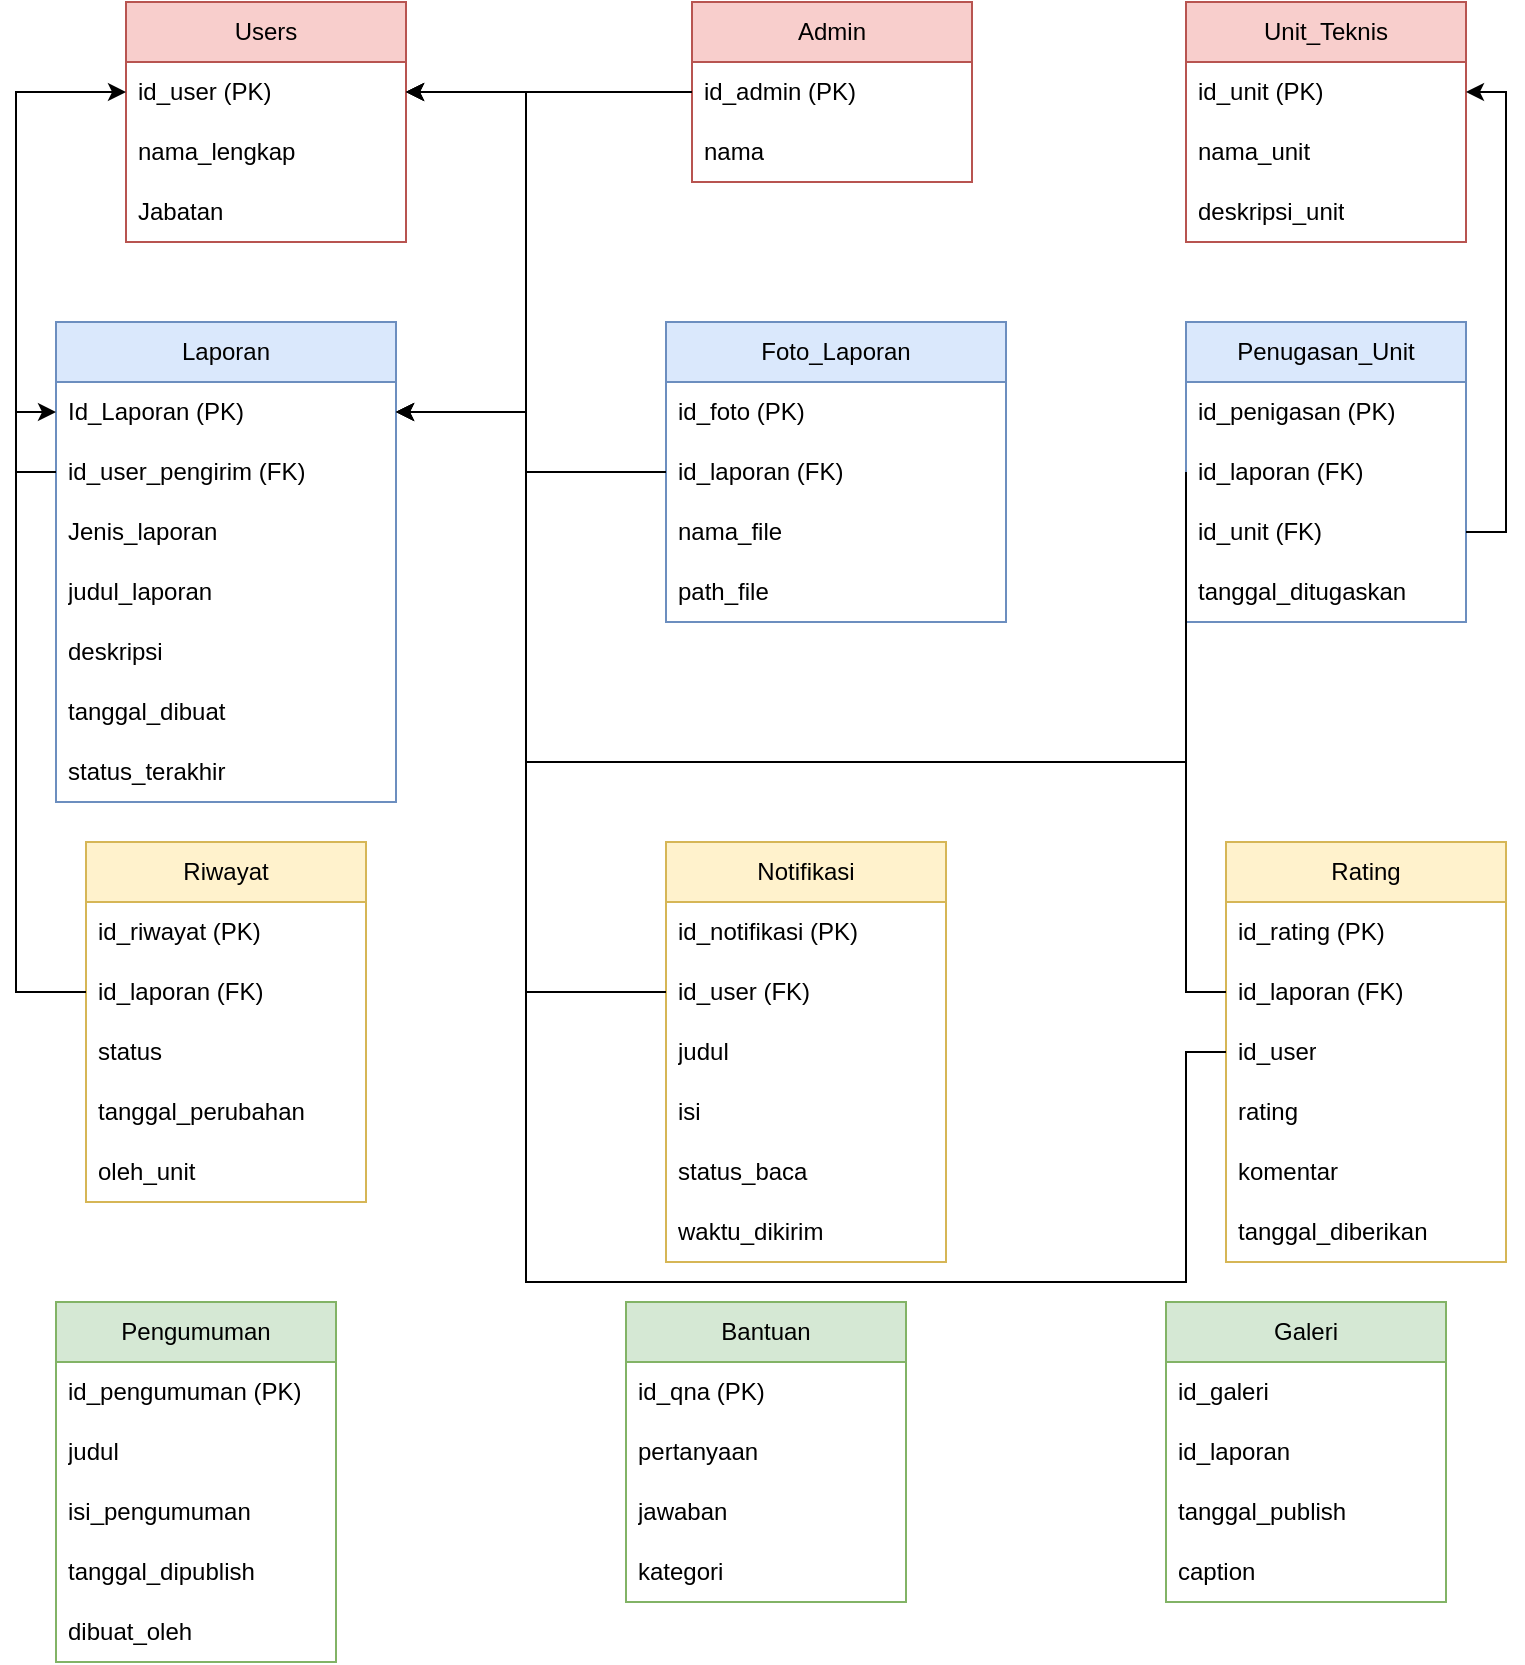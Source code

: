 <mxfile version="26.2.14" pages="3">
  <diagram name="ERD" id="QBaYVP-iy5Ii1UBzxQxA">
    <mxGraphModel grid="1" page="1" gridSize="10" guides="1" tooltips="1" connect="1" arrows="1" fold="1" pageScale="1" pageWidth="827" pageHeight="1169" math="0" shadow="0">
      <root>
        <mxCell id="0" />
        <mxCell id="1" parent="0" />
        <mxCell id="D3CHZra2Unlr2vBRk0HW-1" value="Users" style="swimlane;fontStyle=0;childLayout=stackLayout;horizontal=1;startSize=30;horizontalStack=0;resizeParent=1;resizeParentMax=0;resizeLast=0;collapsible=1;marginBottom=0;whiteSpace=wrap;html=1;fillColor=#f8cecc;strokeColor=#b85450;" vertex="1" parent="1">
          <mxGeometry x="130" y="40" width="140" height="120" as="geometry" />
        </mxCell>
        <mxCell id="D3CHZra2Unlr2vBRk0HW-2" value="id_user (PK)" style="text;strokeColor=none;fillColor=none;align=left;verticalAlign=middle;spacingLeft=4;spacingRight=4;overflow=hidden;points=[[0,0.5],[1,0.5]];portConstraint=eastwest;rotatable=0;whiteSpace=wrap;html=1;" vertex="1" parent="D3CHZra2Unlr2vBRk0HW-1">
          <mxGeometry y="30" width="140" height="30" as="geometry" />
        </mxCell>
        <mxCell id="D3CHZra2Unlr2vBRk0HW-3" value="nama_lengkap" style="text;strokeColor=none;fillColor=none;align=left;verticalAlign=middle;spacingLeft=4;spacingRight=4;overflow=hidden;points=[[0,0.5],[1,0.5]];portConstraint=eastwest;rotatable=0;whiteSpace=wrap;html=1;" vertex="1" parent="D3CHZra2Unlr2vBRk0HW-1">
          <mxGeometry y="60" width="140" height="30" as="geometry" />
        </mxCell>
        <mxCell id="D3CHZra2Unlr2vBRk0HW-17" value="Jabatan" style="text;strokeColor=none;fillColor=none;align=left;verticalAlign=middle;spacingLeft=4;spacingRight=4;overflow=hidden;points=[[0,0.5],[1,0.5]];portConstraint=eastwest;rotatable=0;whiteSpace=wrap;html=1;" vertex="1" parent="D3CHZra2Unlr2vBRk0HW-1">
          <mxGeometry y="90" width="140" height="30" as="geometry" />
        </mxCell>
        <mxCell id="D3CHZra2Unlr2vBRk0HW-9" value="Unit_Teknis" style="swimlane;fontStyle=0;childLayout=stackLayout;horizontal=1;startSize=30;horizontalStack=0;resizeParent=1;resizeParentMax=0;resizeLast=0;collapsible=1;marginBottom=0;whiteSpace=wrap;html=1;fillColor=#f8cecc;strokeColor=#b85450;" vertex="1" parent="1">
          <mxGeometry x="660" y="40" width="140" height="120" as="geometry" />
        </mxCell>
        <mxCell id="D3CHZra2Unlr2vBRk0HW-10" value="id_unit (PK)" style="text;strokeColor=none;fillColor=none;align=left;verticalAlign=middle;spacingLeft=4;spacingRight=4;overflow=hidden;points=[[0,0.5],[1,0.5]];portConstraint=eastwest;rotatable=0;whiteSpace=wrap;html=1;" vertex="1" parent="D3CHZra2Unlr2vBRk0HW-9">
          <mxGeometry y="30" width="140" height="30" as="geometry" />
        </mxCell>
        <mxCell id="D3CHZra2Unlr2vBRk0HW-11" value="nama_unit" style="text;strokeColor=none;fillColor=none;align=left;verticalAlign=middle;spacingLeft=4;spacingRight=4;overflow=hidden;points=[[0,0.5],[1,0.5]];portConstraint=eastwest;rotatable=0;whiteSpace=wrap;html=1;" vertex="1" parent="D3CHZra2Unlr2vBRk0HW-9">
          <mxGeometry y="60" width="140" height="30" as="geometry" />
        </mxCell>
        <mxCell id="D3CHZra2Unlr2vBRk0HW-50" value="deskripsi_unit" style="text;strokeColor=none;fillColor=none;align=left;verticalAlign=middle;spacingLeft=4;spacingRight=4;overflow=hidden;points=[[0,0.5],[1,0.5]];portConstraint=eastwest;rotatable=0;whiteSpace=wrap;html=1;" vertex="1" parent="D3CHZra2Unlr2vBRk0HW-9">
          <mxGeometry y="90" width="140" height="30" as="geometry" />
        </mxCell>
        <mxCell id="D3CHZra2Unlr2vBRk0HW-13" value="Laporan" style="swimlane;fontStyle=0;childLayout=stackLayout;horizontal=1;startSize=30;horizontalStack=0;resizeParent=1;resizeParentMax=0;resizeLast=0;collapsible=1;marginBottom=0;whiteSpace=wrap;html=1;fillColor=#dae8fc;strokeColor=#6c8ebf;" vertex="1" parent="1">
          <mxGeometry x="95" y="200" width="170" height="240" as="geometry" />
        </mxCell>
        <mxCell id="D3CHZra2Unlr2vBRk0HW-14" value="Id_Laporan (PK)" style="text;strokeColor=none;fillColor=none;align=left;verticalAlign=middle;spacingLeft=4;spacingRight=4;overflow=hidden;points=[[0,0.5],[1,0.5]];portConstraint=eastwest;rotatable=0;whiteSpace=wrap;html=1;" vertex="1" parent="D3CHZra2Unlr2vBRk0HW-13">
          <mxGeometry y="30" width="170" height="30" as="geometry" />
        </mxCell>
        <mxCell id="D3CHZra2Unlr2vBRk0HW-15" value="id_user_pengirim (FK)" style="text;strokeColor=none;fillColor=none;align=left;verticalAlign=middle;spacingLeft=4;spacingRight=4;overflow=hidden;points=[[0,0.5],[1,0.5]];portConstraint=eastwest;rotatable=0;whiteSpace=wrap;html=1;" vertex="1" parent="D3CHZra2Unlr2vBRk0HW-13">
          <mxGeometry y="60" width="170" height="30" as="geometry" />
        </mxCell>
        <mxCell id="D3CHZra2Unlr2vBRk0HW-16" value="Jenis_laporan" style="text;strokeColor=none;fillColor=none;align=left;verticalAlign=middle;spacingLeft=4;spacingRight=4;overflow=hidden;points=[[0,0.5],[1,0.5]];portConstraint=eastwest;rotatable=0;whiteSpace=wrap;html=1;" vertex="1" parent="D3CHZra2Unlr2vBRk0HW-13">
          <mxGeometry y="90" width="170" height="30" as="geometry" />
        </mxCell>
        <mxCell id="D3CHZra2Unlr2vBRk0HW-38" value="judul_laporan" style="text;strokeColor=none;fillColor=none;align=left;verticalAlign=middle;spacingLeft=4;spacingRight=4;overflow=hidden;points=[[0,0.5],[1,0.5]];portConstraint=eastwest;rotatable=0;whiteSpace=wrap;html=1;" vertex="1" parent="D3CHZra2Unlr2vBRk0HW-13">
          <mxGeometry y="120" width="170" height="30" as="geometry" />
        </mxCell>
        <mxCell id="D3CHZra2Unlr2vBRk0HW-21" value="deskripsi" style="text;strokeColor=none;fillColor=none;align=left;verticalAlign=middle;spacingLeft=4;spacingRight=4;overflow=hidden;points=[[0,0.5],[1,0.5]];portConstraint=eastwest;rotatable=0;whiteSpace=wrap;html=1;" vertex="1" parent="D3CHZra2Unlr2vBRk0HW-13">
          <mxGeometry y="150" width="170" height="30" as="geometry" />
        </mxCell>
        <mxCell id="D3CHZra2Unlr2vBRk0HW-20" value="tanggal_dibuat" style="text;strokeColor=none;fillColor=none;align=left;verticalAlign=middle;spacingLeft=4;spacingRight=4;overflow=hidden;points=[[0,0.5],[1,0.5]];portConstraint=eastwest;rotatable=0;whiteSpace=wrap;html=1;" vertex="1" parent="D3CHZra2Unlr2vBRk0HW-13">
          <mxGeometry y="180" width="170" height="30" as="geometry" />
        </mxCell>
        <mxCell id="D3CHZra2Unlr2vBRk0HW-19" value="status_terakhir" style="text;strokeColor=none;fillColor=none;align=left;verticalAlign=middle;spacingLeft=4;spacingRight=4;overflow=hidden;points=[[0,0.5],[1,0.5]];portConstraint=eastwest;rotatable=0;whiteSpace=wrap;html=1;" vertex="1" parent="D3CHZra2Unlr2vBRk0HW-13">
          <mxGeometry y="210" width="170" height="30" as="geometry" />
        </mxCell>
        <mxCell id="D3CHZra2Unlr2vBRk0HW-22" style="edgeStyle=orthogonalEdgeStyle;rounded=0;orthogonalLoop=1;jettySize=auto;html=1;exitX=0;exitY=0.5;exitDx=0;exitDy=0;entryX=0;entryY=0.5;entryDx=0;entryDy=0;" edge="1" parent="1" source="D3CHZra2Unlr2vBRk0HW-15" target="D3CHZra2Unlr2vBRk0HW-2">
          <mxGeometry relative="1" as="geometry" />
        </mxCell>
        <mxCell id="D3CHZra2Unlr2vBRk0HW-23" value="Rating" style="swimlane;fontStyle=0;childLayout=stackLayout;horizontal=1;startSize=30;horizontalStack=0;resizeParent=1;resizeParentMax=0;resizeLast=0;collapsible=1;marginBottom=0;whiteSpace=wrap;html=1;fillColor=#fff2cc;strokeColor=#d6b656;" vertex="1" parent="1">
          <mxGeometry x="680" y="460" width="140" height="210" as="geometry" />
        </mxCell>
        <mxCell id="D3CHZra2Unlr2vBRk0HW-24" value="id_rating (PK)" style="text;strokeColor=none;fillColor=none;align=left;verticalAlign=middle;spacingLeft=4;spacingRight=4;overflow=hidden;points=[[0,0.5],[1,0.5]];portConstraint=eastwest;rotatable=0;whiteSpace=wrap;html=1;" vertex="1" parent="D3CHZra2Unlr2vBRk0HW-23">
          <mxGeometry y="30" width="140" height="30" as="geometry" />
        </mxCell>
        <mxCell id="D3CHZra2Unlr2vBRk0HW-25" value="id_laporan (FK)" style="text;strokeColor=none;fillColor=none;align=left;verticalAlign=middle;spacingLeft=4;spacingRight=4;overflow=hidden;points=[[0,0.5],[1,0.5]];portConstraint=eastwest;rotatable=0;whiteSpace=wrap;html=1;" vertex="1" parent="D3CHZra2Unlr2vBRk0HW-23">
          <mxGeometry y="60" width="140" height="30" as="geometry" />
        </mxCell>
        <mxCell id="D3CHZra2Unlr2vBRk0HW-26" value="id_user" style="text;strokeColor=none;fillColor=none;align=left;verticalAlign=middle;spacingLeft=4;spacingRight=4;overflow=hidden;points=[[0,0.5],[1,0.5]];portConstraint=eastwest;rotatable=0;whiteSpace=wrap;html=1;" vertex="1" parent="D3CHZra2Unlr2vBRk0HW-23">
          <mxGeometry y="90" width="140" height="30" as="geometry" />
        </mxCell>
        <mxCell id="D3CHZra2Unlr2vBRk0HW-30" value="rating" style="text;strokeColor=none;fillColor=none;align=left;verticalAlign=middle;spacingLeft=4;spacingRight=4;overflow=hidden;points=[[0,0.5],[1,0.5]];portConstraint=eastwest;rotatable=0;whiteSpace=wrap;html=1;" vertex="1" parent="D3CHZra2Unlr2vBRk0HW-23">
          <mxGeometry y="120" width="140" height="30" as="geometry" />
        </mxCell>
        <mxCell id="D3CHZra2Unlr2vBRk0HW-45" value="komentar" style="text;strokeColor=none;fillColor=none;align=left;verticalAlign=middle;spacingLeft=4;spacingRight=4;overflow=hidden;points=[[0,0.5],[1,0.5]];portConstraint=eastwest;rotatable=0;whiteSpace=wrap;html=1;" vertex="1" parent="D3CHZra2Unlr2vBRk0HW-23">
          <mxGeometry y="150" width="140" height="30" as="geometry" />
        </mxCell>
        <mxCell id="D3CHZra2Unlr2vBRk0HW-29" value="tanggal_diberikan" style="text;strokeColor=none;fillColor=none;align=left;verticalAlign=middle;spacingLeft=4;spacingRight=4;overflow=hidden;points=[[0,0.5],[1,0.5]];portConstraint=eastwest;rotatable=0;whiteSpace=wrap;html=1;" vertex="1" parent="D3CHZra2Unlr2vBRk0HW-23">
          <mxGeometry y="180" width="140" height="30" as="geometry" />
        </mxCell>
        <mxCell id="D3CHZra2Unlr2vBRk0HW-27" style="edgeStyle=orthogonalEdgeStyle;rounded=0;orthogonalLoop=1;jettySize=auto;html=1;exitX=0;exitY=0.5;exitDx=0;exitDy=0;entryX=1;entryY=0.5;entryDx=0;entryDy=0;" edge="1" parent="1" source="D3CHZra2Unlr2vBRk0HW-25" target="D3CHZra2Unlr2vBRk0HW-14">
          <mxGeometry relative="1" as="geometry">
            <Array as="points">
              <mxPoint x="660" y="420" />
              <mxPoint x="330" y="420" />
              <mxPoint x="330" y="245" />
            </Array>
          </mxGeometry>
        </mxCell>
        <mxCell id="D3CHZra2Unlr2vBRk0HW-28" style="edgeStyle=orthogonalEdgeStyle;rounded=0;orthogonalLoop=1;jettySize=auto;html=1;exitX=0;exitY=0.5;exitDx=0;exitDy=0;entryX=1;entryY=0.5;entryDx=0;entryDy=0;" edge="1" parent="1" source="D3CHZra2Unlr2vBRk0HW-26" target="D3CHZra2Unlr2vBRk0HW-2">
          <mxGeometry relative="1" as="geometry">
            <Array as="points">
              <mxPoint x="660" y="565" />
              <mxPoint x="660" y="680" />
              <mxPoint x="330" y="680" />
              <mxPoint x="330" y="85" />
            </Array>
          </mxGeometry>
        </mxCell>
        <mxCell id="D3CHZra2Unlr2vBRk0HW-31" value="Riwayat" style="swimlane;fontStyle=0;childLayout=stackLayout;horizontal=1;startSize=30;horizontalStack=0;resizeParent=1;resizeParentMax=0;resizeLast=0;collapsible=1;marginBottom=0;whiteSpace=wrap;html=1;fillColor=#fff2cc;strokeColor=#d6b656;" vertex="1" parent="1">
          <mxGeometry x="110" y="460" width="140" height="180" as="geometry" />
        </mxCell>
        <mxCell id="D3CHZra2Unlr2vBRk0HW-32" value="id_riwayat (PK)" style="text;strokeColor=none;fillColor=none;align=left;verticalAlign=middle;spacingLeft=4;spacingRight=4;overflow=hidden;points=[[0,0.5],[1,0.5]];portConstraint=eastwest;rotatable=0;whiteSpace=wrap;html=1;" vertex="1" parent="D3CHZra2Unlr2vBRk0HW-31">
          <mxGeometry y="30" width="140" height="30" as="geometry" />
        </mxCell>
        <mxCell id="D3CHZra2Unlr2vBRk0HW-33" value="id_laporan (FK)" style="text;strokeColor=none;fillColor=none;align=left;verticalAlign=middle;spacingLeft=4;spacingRight=4;overflow=hidden;points=[[0,0.5],[1,0.5]];portConstraint=eastwest;rotatable=0;whiteSpace=wrap;html=1;" vertex="1" parent="D3CHZra2Unlr2vBRk0HW-31">
          <mxGeometry y="60" width="140" height="30" as="geometry" />
        </mxCell>
        <mxCell id="D3CHZra2Unlr2vBRk0HW-34" value="status" style="text;strokeColor=none;fillColor=none;align=left;verticalAlign=middle;spacingLeft=4;spacingRight=4;overflow=hidden;points=[[0,0.5],[1,0.5]];portConstraint=eastwest;rotatable=0;whiteSpace=wrap;html=1;" vertex="1" parent="D3CHZra2Unlr2vBRk0HW-31">
          <mxGeometry y="90" width="140" height="30" as="geometry" />
        </mxCell>
        <mxCell id="D3CHZra2Unlr2vBRk0HW-36" value="tanggal_perubahan" style="text;strokeColor=none;fillColor=none;align=left;verticalAlign=middle;spacingLeft=4;spacingRight=4;overflow=hidden;points=[[0,0.5],[1,0.5]];portConstraint=eastwest;rotatable=0;whiteSpace=wrap;html=1;" vertex="1" parent="D3CHZra2Unlr2vBRk0HW-31">
          <mxGeometry y="120" width="140" height="30" as="geometry" />
        </mxCell>
        <mxCell id="D3CHZra2Unlr2vBRk0HW-35" value="oleh_unit" style="text;strokeColor=none;fillColor=none;align=left;verticalAlign=middle;spacingLeft=4;spacingRight=4;overflow=hidden;points=[[0,0.5],[1,0.5]];portConstraint=eastwest;rotatable=0;whiteSpace=wrap;html=1;" vertex="1" parent="D3CHZra2Unlr2vBRk0HW-31">
          <mxGeometry y="150" width="140" height="30" as="geometry" />
        </mxCell>
        <mxCell id="D3CHZra2Unlr2vBRk0HW-37" style="edgeStyle=orthogonalEdgeStyle;rounded=0;orthogonalLoop=1;jettySize=auto;html=1;exitX=0;exitY=0.5;exitDx=0;exitDy=0;entryX=0;entryY=0.5;entryDx=0;entryDy=0;" edge="1" parent="1" source="D3CHZra2Unlr2vBRk0HW-33" target="D3CHZra2Unlr2vBRk0HW-14">
          <mxGeometry relative="1" as="geometry" />
        </mxCell>
        <mxCell id="D3CHZra2Unlr2vBRk0HW-39" value="Foto_Laporan" style="swimlane;fontStyle=0;childLayout=stackLayout;horizontal=1;startSize=30;horizontalStack=0;resizeParent=1;resizeParentMax=0;resizeLast=0;collapsible=1;marginBottom=0;whiteSpace=wrap;html=1;fillColor=#dae8fc;strokeColor=#6c8ebf;" vertex="1" parent="1">
          <mxGeometry x="400" y="200" width="170" height="150" as="geometry" />
        </mxCell>
        <mxCell id="D3CHZra2Unlr2vBRk0HW-40" value="id_foto (PK)" style="text;strokeColor=none;fillColor=none;align=left;verticalAlign=middle;spacingLeft=4;spacingRight=4;overflow=hidden;points=[[0,0.5],[1,0.5]];portConstraint=eastwest;rotatable=0;whiteSpace=wrap;html=1;" vertex="1" parent="D3CHZra2Unlr2vBRk0HW-39">
          <mxGeometry y="30" width="170" height="30" as="geometry" />
        </mxCell>
        <mxCell id="D3CHZra2Unlr2vBRk0HW-41" value="id_laporan (FK)" style="text;strokeColor=none;fillColor=none;align=left;verticalAlign=middle;spacingLeft=4;spacingRight=4;overflow=hidden;points=[[0,0.5],[1,0.5]];portConstraint=eastwest;rotatable=0;whiteSpace=wrap;html=1;" vertex="1" parent="D3CHZra2Unlr2vBRk0HW-39">
          <mxGeometry y="60" width="170" height="30" as="geometry" />
        </mxCell>
        <mxCell id="D3CHZra2Unlr2vBRk0HW-42" value="nama_file" style="text;strokeColor=none;fillColor=none;align=left;verticalAlign=middle;spacingLeft=4;spacingRight=4;overflow=hidden;points=[[0,0.5],[1,0.5]];portConstraint=eastwest;rotatable=0;whiteSpace=wrap;html=1;" vertex="1" parent="D3CHZra2Unlr2vBRk0HW-39">
          <mxGeometry y="90" width="170" height="30" as="geometry" />
        </mxCell>
        <mxCell id="D3CHZra2Unlr2vBRk0HW-43" value="path_file" style="text;strokeColor=none;fillColor=none;align=left;verticalAlign=middle;spacingLeft=4;spacingRight=4;overflow=hidden;points=[[0,0.5],[1,0.5]];portConstraint=eastwest;rotatable=0;whiteSpace=wrap;html=1;" vertex="1" parent="D3CHZra2Unlr2vBRk0HW-39">
          <mxGeometry y="120" width="170" height="30" as="geometry" />
        </mxCell>
        <mxCell id="D3CHZra2Unlr2vBRk0HW-44" style="edgeStyle=orthogonalEdgeStyle;rounded=0;orthogonalLoop=1;jettySize=auto;html=1;exitX=0;exitY=0.5;exitDx=0;exitDy=0;entryX=1;entryY=0.5;entryDx=0;entryDy=0;" edge="1" parent="1" source="D3CHZra2Unlr2vBRk0HW-41" target="D3CHZra2Unlr2vBRk0HW-14">
          <mxGeometry relative="1" as="geometry">
            <Array as="points">
              <mxPoint x="330" y="275" />
              <mxPoint x="330" y="245" />
            </Array>
          </mxGeometry>
        </mxCell>
        <mxCell id="D3CHZra2Unlr2vBRk0HW-46" value="Admin" style="swimlane;fontStyle=0;childLayout=stackLayout;horizontal=1;startSize=30;horizontalStack=0;resizeParent=1;resizeParentMax=0;resizeLast=0;collapsible=1;marginBottom=0;whiteSpace=wrap;html=1;fillColor=#f8cecc;strokeColor=#b85450;" vertex="1" parent="1">
          <mxGeometry x="413" y="40" width="140" height="90" as="geometry" />
        </mxCell>
        <mxCell id="D3CHZra2Unlr2vBRk0HW-47" value="id_admin (PK)" style="text;strokeColor=none;fillColor=none;align=left;verticalAlign=middle;spacingLeft=4;spacingRight=4;overflow=hidden;points=[[0,0.5],[1,0.5]];portConstraint=eastwest;rotatable=0;whiteSpace=wrap;html=1;" vertex="1" parent="D3CHZra2Unlr2vBRk0HW-46">
          <mxGeometry y="30" width="140" height="30" as="geometry" />
        </mxCell>
        <mxCell id="D3CHZra2Unlr2vBRk0HW-48" value="nama" style="text;strokeColor=none;fillColor=none;align=left;verticalAlign=middle;spacingLeft=4;spacingRight=4;overflow=hidden;points=[[0,0.5],[1,0.5]];portConstraint=eastwest;rotatable=0;whiteSpace=wrap;html=1;" vertex="1" parent="D3CHZra2Unlr2vBRk0HW-46">
          <mxGeometry y="60" width="140" height="30" as="geometry" />
        </mxCell>
        <mxCell id="D3CHZra2Unlr2vBRk0HW-51" value="Penugasan_Unit" style="swimlane;fontStyle=0;childLayout=stackLayout;horizontal=1;startSize=30;horizontalStack=0;resizeParent=1;resizeParentMax=0;resizeLast=0;collapsible=1;marginBottom=0;whiteSpace=wrap;html=1;fillColor=#dae8fc;strokeColor=#6c8ebf;" vertex="1" parent="1">
          <mxGeometry x="660" y="200" width="140" height="150" as="geometry" />
        </mxCell>
        <mxCell id="D3CHZra2Unlr2vBRk0HW-52" value="id_penigasan (PK)" style="text;strokeColor=none;fillColor=none;align=left;verticalAlign=middle;spacingLeft=4;spacingRight=4;overflow=hidden;points=[[0,0.5],[1,0.5]];portConstraint=eastwest;rotatable=0;whiteSpace=wrap;html=1;" vertex="1" parent="D3CHZra2Unlr2vBRk0HW-51">
          <mxGeometry y="30" width="140" height="30" as="geometry" />
        </mxCell>
        <mxCell id="D3CHZra2Unlr2vBRk0HW-53" value="id_laporan (FK)" style="text;strokeColor=none;fillColor=none;align=left;verticalAlign=middle;spacingLeft=4;spacingRight=4;overflow=hidden;points=[[0,0.5],[1,0.5]];portConstraint=eastwest;rotatable=0;whiteSpace=wrap;html=1;" vertex="1" parent="D3CHZra2Unlr2vBRk0HW-51">
          <mxGeometry y="60" width="140" height="30" as="geometry" />
        </mxCell>
        <mxCell id="D3CHZra2Unlr2vBRk0HW-54" value="id_unit (FK)" style="text;strokeColor=none;fillColor=none;align=left;verticalAlign=middle;spacingLeft=4;spacingRight=4;overflow=hidden;points=[[0,0.5],[1,0.5]];portConstraint=eastwest;rotatable=0;whiteSpace=wrap;html=1;" vertex="1" parent="D3CHZra2Unlr2vBRk0HW-51">
          <mxGeometry y="90" width="140" height="30" as="geometry" />
        </mxCell>
        <mxCell id="D3CHZra2Unlr2vBRk0HW-55" value="tanggal_ditugaskan" style="text;strokeColor=none;fillColor=none;align=left;verticalAlign=middle;spacingLeft=4;spacingRight=4;overflow=hidden;points=[[0,0.5],[1,0.5]];portConstraint=eastwest;rotatable=0;whiteSpace=wrap;html=1;" vertex="1" parent="D3CHZra2Unlr2vBRk0HW-51">
          <mxGeometry y="120" width="140" height="30" as="geometry" />
        </mxCell>
        <mxCell id="D3CHZra2Unlr2vBRk0HW-58" value="Bantuan" style="swimlane;fontStyle=0;childLayout=stackLayout;horizontal=1;startSize=30;horizontalStack=0;resizeParent=1;resizeParentMax=0;resizeLast=0;collapsible=1;marginBottom=0;whiteSpace=wrap;html=1;fillColor=#d5e8d4;strokeColor=#82b366;" vertex="1" parent="1">
          <mxGeometry x="380" y="690" width="140" height="150" as="geometry" />
        </mxCell>
        <mxCell id="D3CHZra2Unlr2vBRk0HW-59" value="id_qna (PK)" style="text;strokeColor=none;fillColor=none;align=left;verticalAlign=middle;spacingLeft=4;spacingRight=4;overflow=hidden;points=[[0,0.5],[1,0.5]];portConstraint=eastwest;rotatable=0;whiteSpace=wrap;html=1;" vertex="1" parent="D3CHZra2Unlr2vBRk0HW-58">
          <mxGeometry y="30" width="140" height="30" as="geometry" />
        </mxCell>
        <mxCell id="D3CHZra2Unlr2vBRk0HW-60" value="pertanyaan" style="text;strokeColor=none;fillColor=none;align=left;verticalAlign=middle;spacingLeft=4;spacingRight=4;overflow=hidden;points=[[0,0.5],[1,0.5]];portConstraint=eastwest;rotatable=0;whiteSpace=wrap;html=1;" vertex="1" parent="D3CHZra2Unlr2vBRk0HW-58">
          <mxGeometry y="60" width="140" height="30" as="geometry" />
        </mxCell>
        <mxCell id="D3CHZra2Unlr2vBRk0HW-61" value="jawaban" style="text;strokeColor=none;fillColor=none;align=left;verticalAlign=middle;spacingLeft=4;spacingRight=4;overflow=hidden;points=[[0,0.5],[1,0.5]];portConstraint=eastwest;rotatable=0;whiteSpace=wrap;html=1;" vertex="1" parent="D3CHZra2Unlr2vBRk0HW-58">
          <mxGeometry y="90" width="140" height="30" as="geometry" />
        </mxCell>
        <mxCell id="D3CHZra2Unlr2vBRk0HW-62" value="kategori" style="text;strokeColor=none;fillColor=none;align=left;verticalAlign=middle;spacingLeft=4;spacingRight=4;overflow=hidden;points=[[0,0.5],[1,0.5]];portConstraint=eastwest;rotatable=0;whiteSpace=wrap;html=1;" vertex="1" parent="D3CHZra2Unlr2vBRk0HW-58">
          <mxGeometry y="120" width="140" height="30" as="geometry" />
        </mxCell>
        <mxCell id="D3CHZra2Unlr2vBRk0HW-63" value="Galeri" style="swimlane;fontStyle=0;childLayout=stackLayout;horizontal=1;startSize=30;horizontalStack=0;resizeParent=1;resizeParentMax=0;resizeLast=0;collapsible=1;marginBottom=0;whiteSpace=wrap;html=1;fillColor=#d5e8d4;strokeColor=#82b366;" vertex="1" parent="1">
          <mxGeometry x="650" y="690" width="140" height="150" as="geometry" />
        </mxCell>
        <mxCell id="D3CHZra2Unlr2vBRk0HW-64" value="id_galeri" style="text;strokeColor=none;fillColor=none;align=left;verticalAlign=middle;spacingLeft=4;spacingRight=4;overflow=hidden;points=[[0,0.5],[1,0.5]];portConstraint=eastwest;rotatable=0;whiteSpace=wrap;html=1;" vertex="1" parent="D3CHZra2Unlr2vBRk0HW-63">
          <mxGeometry y="30" width="140" height="30" as="geometry" />
        </mxCell>
        <mxCell id="D3CHZra2Unlr2vBRk0HW-65" value="id_laporan" style="text;strokeColor=none;fillColor=none;align=left;verticalAlign=middle;spacingLeft=4;spacingRight=4;overflow=hidden;points=[[0,0.5],[1,0.5]];portConstraint=eastwest;rotatable=0;whiteSpace=wrap;html=1;" vertex="1" parent="D3CHZra2Unlr2vBRk0HW-63">
          <mxGeometry y="60" width="140" height="30" as="geometry" />
        </mxCell>
        <mxCell id="D3CHZra2Unlr2vBRk0HW-66" value="tanggal_publish" style="text;strokeColor=none;fillColor=none;align=left;verticalAlign=middle;spacingLeft=4;spacingRight=4;overflow=hidden;points=[[0,0.5],[1,0.5]];portConstraint=eastwest;rotatable=0;whiteSpace=wrap;html=1;" vertex="1" parent="D3CHZra2Unlr2vBRk0HW-63">
          <mxGeometry y="90" width="140" height="30" as="geometry" />
        </mxCell>
        <mxCell id="D3CHZra2Unlr2vBRk0HW-67" value="caption" style="text;strokeColor=none;fillColor=none;align=left;verticalAlign=middle;spacingLeft=4;spacingRight=4;overflow=hidden;points=[[0,0.5],[1,0.5]];portConstraint=eastwest;rotatable=0;whiteSpace=wrap;html=1;" vertex="1" parent="D3CHZra2Unlr2vBRk0HW-63">
          <mxGeometry y="120" width="140" height="30" as="geometry" />
        </mxCell>
        <mxCell id="D3CHZra2Unlr2vBRk0HW-68" value="Pengumuman" style="swimlane;fontStyle=0;childLayout=stackLayout;horizontal=1;startSize=30;horizontalStack=0;resizeParent=1;resizeParentMax=0;resizeLast=0;collapsible=1;marginBottom=0;whiteSpace=wrap;html=1;fillColor=#d5e8d4;strokeColor=#82b366;" vertex="1" parent="1">
          <mxGeometry x="95" y="690" width="140" height="180" as="geometry" />
        </mxCell>
        <mxCell id="D3CHZra2Unlr2vBRk0HW-69" value="id_pengumuman (PK)" style="text;strokeColor=none;fillColor=none;align=left;verticalAlign=middle;spacingLeft=4;spacingRight=4;overflow=hidden;points=[[0,0.5],[1,0.5]];portConstraint=eastwest;rotatable=0;whiteSpace=wrap;html=1;" vertex="1" parent="D3CHZra2Unlr2vBRk0HW-68">
          <mxGeometry y="30" width="140" height="30" as="geometry" />
        </mxCell>
        <mxCell id="D3CHZra2Unlr2vBRk0HW-70" value="judul" style="text;strokeColor=none;fillColor=none;align=left;verticalAlign=middle;spacingLeft=4;spacingRight=4;overflow=hidden;points=[[0,0.5],[1,0.5]];portConstraint=eastwest;rotatable=0;whiteSpace=wrap;html=1;" vertex="1" parent="D3CHZra2Unlr2vBRk0HW-68">
          <mxGeometry y="60" width="140" height="30" as="geometry" />
        </mxCell>
        <mxCell id="D3CHZra2Unlr2vBRk0HW-71" value="isi_pengumuman" style="text;strokeColor=none;fillColor=none;align=left;verticalAlign=middle;spacingLeft=4;spacingRight=4;overflow=hidden;points=[[0,0.5],[1,0.5]];portConstraint=eastwest;rotatable=0;whiteSpace=wrap;html=1;" vertex="1" parent="D3CHZra2Unlr2vBRk0HW-68">
          <mxGeometry y="90" width="140" height="30" as="geometry" />
        </mxCell>
        <mxCell id="D3CHZra2Unlr2vBRk0HW-73" value="tanggal_dipublish" style="text;strokeColor=none;fillColor=none;align=left;verticalAlign=middle;spacingLeft=4;spacingRight=4;overflow=hidden;points=[[0,0.5],[1,0.5]];portConstraint=eastwest;rotatable=0;whiteSpace=wrap;html=1;" vertex="1" parent="D3CHZra2Unlr2vBRk0HW-68">
          <mxGeometry y="120" width="140" height="30" as="geometry" />
        </mxCell>
        <mxCell id="D3CHZra2Unlr2vBRk0HW-72" value="dibuat_oleh" style="text;strokeColor=none;fillColor=none;align=left;verticalAlign=middle;spacingLeft=4;spacingRight=4;overflow=hidden;points=[[0,0.5],[1,0.5]];portConstraint=eastwest;rotatable=0;whiteSpace=wrap;html=1;" vertex="1" parent="D3CHZra2Unlr2vBRk0HW-68">
          <mxGeometry y="150" width="140" height="30" as="geometry" />
        </mxCell>
        <mxCell id="D3CHZra2Unlr2vBRk0HW-74" value="Notifikasi" style="swimlane;fontStyle=0;childLayout=stackLayout;horizontal=1;startSize=30;horizontalStack=0;resizeParent=1;resizeParentMax=0;resizeLast=0;collapsible=1;marginBottom=0;whiteSpace=wrap;html=1;fillColor=#fff2cc;strokeColor=#d6b656;" vertex="1" parent="1">
          <mxGeometry x="400" y="460" width="140" height="210" as="geometry" />
        </mxCell>
        <mxCell id="D3CHZra2Unlr2vBRk0HW-75" value="id_notifikasi (PK)" style="text;strokeColor=none;fillColor=none;align=left;verticalAlign=middle;spacingLeft=4;spacingRight=4;overflow=hidden;points=[[0,0.5],[1,0.5]];portConstraint=eastwest;rotatable=0;whiteSpace=wrap;html=1;" vertex="1" parent="D3CHZra2Unlr2vBRk0HW-74">
          <mxGeometry y="30" width="140" height="30" as="geometry" />
        </mxCell>
        <mxCell id="D3CHZra2Unlr2vBRk0HW-76" value="id_user (FK)" style="text;strokeColor=none;fillColor=none;align=left;verticalAlign=middle;spacingLeft=4;spacingRight=4;overflow=hidden;points=[[0,0.5],[1,0.5]];portConstraint=eastwest;rotatable=0;whiteSpace=wrap;html=1;" vertex="1" parent="D3CHZra2Unlr2vBRk0HW-74">
          <mxGeometry y="60" width="140" height="30" as="geometry" />
        </mxCell>
        <mxCell id="D3CHZra2Unlr2vBRk0HW-77" value="judul" style="text;strokeColor=none;fillColor=none;align=left;verticalAlign=middle;spacingLeft=4;spacingRight=4;overflow=hidden;points=[[0,0.5],[1,0.5]];portConstraint=eastwest;rotatable=0;whiteSpace=wrap;html=1;" vertex="1" parent="D3CHZra2Unlr2vBRk0HW-74">
          <mxGeometry y="90" width="140" height="30" as="geometry" />
        </mxCell>
        <mxCell id="D3CHZra2Unlr2vBRk0HW-80" value="isi" style="text;strokeColor=none;fillColor=none;align=left;verticalAlign=middle;spacingLeft=4;spacingRight=4;overflow=hidden;points=[[0,0.5],[1,0.5]];portConstraint=eastwest;rotatable=0;whiteSpace=wrap;html=1;" vertex="1" parent="D3CHZra2Unlr2vBRk0HW-74">
          <mxGeometry y="120" width="140" height="30" as="geometry" />
        </mxCell>
        <mxCell id="D3CHZra2Unlr2vBRk0HW-79" value="status_baca" style="text;strokeColor=none;fillColor=none;align=left;verticalAlign=middle;spacingLeft=4;spacingRight=4;overflow=hidden;points=[[0,0.5],[1,0.5]];portConstraint=eastwest;rotatable=0;whiteSpace=wrap;html=1;" vertex="1" parent="D3CHZra2Unlr2vBRk0HW-74">
          <mxGeometry y="150" width="140" height="30" as="geometry" />
        </mxCell>
        <mxCell id="D3CHZra2Unlr2vBRk0HW-78" value="waktu_dikirim" style="text;strokeColor=none;fillColor=none;align=left;verticalAlign=middle;spacingLeft=4;spacingRight=4;overflow=hidden;points=[[0,0.5],[1,0.5]];portConstraint=eastwest;rotatable=0;whiteSpace=wrap;html=1;" vertex="1" parent="D3CHZra2Unlr2vBRk0HW-74">
          <mxGeometry y="180" width="140" height="30" as="geometry" />
        </mxCell>
        <mxCell id="D3CHZra2Unlr2vBRk0HW-82" style="edgeStyle=orthogonalEdgeStyle;rounded=0;orthogonalLoop=1;jettySize=auto;html=1;exitX=0;exitY=0.5;exitDx=0;exitDy=0;entryX=1;entryY=0.5;entryDx=0;entryDy=0;" edge="1" parent="1" source="D3CHZra2Unlr2vBRk0HW-47" target="D3CHZra2Unlr2vBRk0HW-2">
          <mxGeometry relative="1" as="geometry" />
        </mxCell>
        <mxCell id="D3CHZra2Unlr2vBRk0HW-84" style="edgeStyle=orthogonalEdgeStyle;rounded=0;orthogonalLoop=1;jettySize=auto;html=1;exitX=1;exitY=0.5;exitDx=0;exitDy=0;entryX=1;entryY=0.5;entryDx=0;entryDy=0;" edge="1" parent="1" source="D3CHZra2Unlr2vBRk0HW-54" target="D3CHZra2Unlr2vBRk0HW-10">
          <mxGeometry relative="1" as="geometry" />
        </mxCell>
        <mxCell id="D3CHZra2Unlr2vBRk0HW-86" style="edgeStyle=orthogonalEdgeStyle;rounded=0;orthogonalLoop=1;jettySize=auto;html=1;exitX=0;exitY=0.5;exitDx=0;exitDy=0;entryX=1;entryY=0.5;entryDx=0;entryDy=0;" edge="1" parent="1" source="D3CHZra2Unlr2vBRk0HW-53" target="D3CHZra2Unlr2vBRk0HW-14">
          <mxGeometry relative="1" as="geometry">
            <Array as="points">
              <mxPoint x="660" y="420" />
              <mxPoint x="330" y="420" />
              <mxPoint x="330" y="245" />
            </Array>
          </mxGeometry>
        </mxCell>
        <mxCell id="D3CHZra2Unlr2vBRk0HW-87" style="edgeStyle=orthogonalEdgeStyle;rounded=0;orthogonalLoop=1;jettySize=auto;html=1;exitX=0;exitY=0.5;exitDx=0;exitDy=0;entryX=1;entryY=0.5;entryDx=0;entryDy=0;" edge="1" parent="1" source="D3CHZra2Unlr2vBRk0HW-76" target="D3CHZra2Unlr2vBRk0HW-2">
          <mxGeometry relative="1" as="geometry">
            <Array as="points">
              <mxPoint x="330" y="535" />
              <mxPoint x="330" y="85" />
            </Array>
          </mxGeometry>
        </mxCell>
      </root>
    </mxGraphModel>
  </diagram>
  <diagram id="RMlQyhJHCxOFniRN5cWw" name="Activity-CekStatus">
    <mxGraphModel grid="1" page="1" gridSize="10" guides="1" tooltips="1" connect="1" arrows="1" fold="1" pageScale="1" pageWidth="827" pageHeight="1169" math="0" shadow="0">
      <root>
        <mxCell id="0" />
        <mxCell id="1" parent="0" />
        <mxCell id="pPrgArMgVUEGl6ruL97b-46" style="edgeStyle=orthogonalEdgeStyle;rounded=0;orthogonalLoop=1;jettySize=auto;html=1;exitX=0.5;exitY=1;exitDx=0;exitDy=0;entryX=0;entryY=0.5;entryDx=0;entryDy=0;" edge="1" parent="1" source="pPrgArMgVUEGl6ruL97b-32" target="pPrgArMgVUEGl6ruL97b-14">
          <mxGeometry relative="1" as="geometry" />
        </mxCell>
        <mxCell id="pPrgArMgVUEGl6ruL97b-47" value="Tidak" style="edgeLabel;html=1;align=center;verticalAlign=middle;resizable=0;points=[];" connectable="0" vertex="1" parent="pPrgArMgVUEGl6ruL97b-46">
          <mxGeometry x="-0.931" relative="1" as="geometry">
            <mxPoint as="offset" />
          </mxGeometry>
        </mxCell>
        <mxCell id="pPrgArMgVUEGl6ruL97b-3" value="User" style="swimlane;whiteSpace=wrap;html=1;strokeWidth=1;" vertex="1" parent="1">
          <mxGeometry x="110" y="200" width="200" height="660" as="geometry" />
        </mxCell>
        <mxCell id="pPrgArMgVUEGl6ruL97b-23" style="edgeStyle=orthogonalEdgeStyle;rounded=0;orthogonalLoop=1;jettySize=auto;html=1;exitX=0.5;exitY=1;exitDx=0;exitDy=0;entryX=0.5;entryY=0;entryDx=0;entryDy=0;" edge="1" parent="pPrgArMgVUEGl6ruL97b-3" source="pPrgArMgVUEGl6ruL97b-4" target="pPrgArMgVUEGl6ruL97b-22">
          <mxGeometry relative="1" as="geometry" />
        </mxCell>
        <mxCell id="pPrgArMgVUEGl6ruL97b-4" value="" style="ellipse;whiteSpace=wrap;html=1;strokeColor=#000000;fillColor=light-dark(#050505, #121212);fontColor=#ffffff;strokeWidth=1;" vertex="1" parent="pPrgArMgVUEGl6ruL97b-3">
          <mxGeometry x="77.5" y="30" width="30" height="30" as="geometry" />
        </mxCell>
        <mxCell id="pPrgArMgVUEGl6ruL97b-6" value="Mulai" style="text;html=1;align=center;verticalAlign=middle;resizable=0;points=[];autosize=1;strokeColor=none;fillColor=none;strokeWidth=1;" vertex="1" parent="pPrgArMgVUEGl6ruL97b-3">
          <mxGeometry x="105" y="30" width="50" height="30" as="geometry" />
        </mxCell>
        <mxCell id="pPrgArMgVUEGl6ruL97b-28" style="edgeStyle=orthogonalEdgeStyle;rounded=0;orthogonalLoop=1;jettySize=auto;html=1;exitX=0.5;exitY=1;exitDx=0;exitDy=0;" edge="1" parent="pPrgArMgVUEGl6ruL97b-3" source="pPrgArMgVUEGl6ruL97b-7" target="pPrgArMgVUEGl6ruL97b-8">
          <mxGeometry relative="1" as="geometry" />
        </mxCell>
        <mxCell id="pPrgArMgVUEGl6ruL97b-7" value="Cek Status" style="rounded=1;whiteSpace=wrap;html=1;strokeWidth=1;" vertex="1" parent="pPrgArMgVUEGl6ruL97b-3">
          <mxGeometry x="50" y="160" width="85" height="40" as="geometry" />
        </mxCell>
        <mxCell id="pPrgArMgVUEGl6ruL97b-8" value="Pilih Laporan" style="rounded=1;whiteSpace=wrap;html=1;strokeWidth=1;" vertex="1" parent="pPrgArMgVUEGl6ruL97b-3">
          <mxGeometry x="50" y="240" width="85" height="40" as="geometry" />
        </mxCell>
        <mxCell id="pPrgArMgVUEGl6ruL97b-24" style="edgeStyle=orthogonalEdgeStyle;rounded=0;orthogonalLoop=1;jettySize=auto;html=1;exitX=0.5;exitY=1;exitDx=0;exitDy=0;entryX=0.5;entryY=0;entryDx=0;entryDy=0;" edge="1" parent="pPrgArMgVUEGl6ruL97b-3" source="pPrgArMgVUEGl6ruL97b-22" target="pPrgArMgVUEGl6ruL97b-7">
          <mxGeometry relative="1" as="geometry">
            <mxPoint x="92.419" y="150.0" as="targetPoint" />
          </mxGeometry>
        </mxCell>
        <mxCell id="pPrgArMgVUEGl6ruL97b-22" value="Login" style="rounded=1;whiteSpace=wrap;html=1;strokeWidth=1;" vertex="1" parent="pPrgArMgVUEGl6ruL97b-3">
          <mxGeometry x="52.5" y="100" width="80" height="30" as="geometry" />
        </mxCell>
        <mxCell id="pPrgArMgVUEGl6ruL97b-35" value="Beri Rating" style="rounded=1;whiteSpace=wrap;html=1;strokeWidth=1;" vertex="1" parent="pPrgArMgVUEGl6ruL97b-3">
          <mxGeometry x="70" y="382.5" width="85" height="40" as="geometry" />
        </mxCell>
        <mxCell id="pPrgArMgVUEGl6ruL97b-9" value="DataBase" style="swimlane;whiteSpace=wrap;html=1;strokeWidth=1;" vertex="1" parent="1">
          <mxGeometry x="510" y="200" width="200" height="660" as="geometry" />
        </mxCell>
        <mxCell id="pPrgArMgVUEGl6ruL97b-10" value="Ambil Laporan berdasarkan Id user" style="rounded=1;whiteSpace=wrap;html=1;strokeWidth=1;" vertex="1" parent="pPrgArMgVUEGl6ruL97b-9">
          <mxGeometry x="60" y="150" width="120" height="60" as="geometry" />
        </mxCell>
        <mxCell id="pPrgArMgVUEGl6ruL97b-30" value="Ambil detail status dan riwayat laporan" style="rounded=1;whiteSpace=wrap;html=1;strokeWidth=1;" vertex="1" parent="pPrgArMgVUEGl6ruL97b-9">
          <mxGeometry x="60" y="280" width="120" height="60" as="geometry" />
        </mxCell>
        <mxCell id="pPrgArMgVUEGl6ruL97b-38" value="Simpan Rating" style="rounded=1;whiteSpace=wrap;html=1;strokeWidth=1;" vertex="1" parent="pPrgArMgVUEGl6ruL97b-9">
          <mxGeometry x="57.5" y="490" width="85" height="40" as="geometry" />
        </mxCell>
        <mxCell id="pPrgArMgVUEGl6ruL97b-49" value="Selesai" style="text;html=1;align=center;verticalAlign=middle;resizable=0;points=[];autosize=1;strokeColor=none;fillColor=none;strokeWidth=1;" vertex="1" parent="pPrgArMgVUEGl6ruL97b-9">
          <mxGeometry x="115" y="590" width="60" height="30" as="geometry" />
        </mxCell>
        <mxCell id="pPrgArMgVUEGl6ruL97b-11" value="System" style="swimlane;whiteSpace=wrap;html=1;strokeWidth=1;" vertex="1" parent="1">
          <mxGeometry x="310" y="200" width="200" height="660" as="geometry" />
        </mxCell>
        <mxCell id="pPrgArMgVUEGl6ruL97b-12" value="Menampilkan&amp;nbsp;daftar laporan milik pengguna" style="rounded=1;whiteSpace=wrap;html=1;strokeWidth=1;" vertex="1" parent="pPrgArMgVUEGl6ruL97b-11">
          <mxGeometry x="42.5" y="147.5" width="125" height="65" as="geometry" />
        </mxCell>
        <mxCell id="pPrgArMgVUEGl6ruL97b-26" value="Menampilkan detail laporan &amp;amp; riwayat status" style="rounded=1;whiteSpace=wrap;html=1;strokeWidth=1;" vertex="1" parent="pPrgArMgVUEGl6ruL97b-11">
          <mxGeometry x="47.5" y="280" width="120" height="60" as="geometry" />
        </mxCell>
        <mxCell id="pPrgArMgVUEGl6ruL97b-32" value="&lt;font&gt;Laporan&amp;nbsp;&lt;/font&gt;&lt;div&gt;&lt;font&gt;Selesai ?&lt;/font&gt;&lt;/div&gt;" style="rhombus;whiteSpace=wrap;html=1;fontSize=13;" vertex="1" parent="pPrgArMgVUEGl6ruL97b-11">
          <mxGeometry x="74" y="360" width="76" height="85" as="geometry" />
        </mxCell>
        <mxCell id="pPrgArMgVUEGl6ruL97b-39" value="Menampilkan Rating" style="rounded=1;whiteSpace=wrap;html=1;strokeWidth=1;" vertex="1" parent="pPrgArMgVUEGl6ruL97b-11">
          <mxGeometry x="57.5" y="490" width="85" height="40" as="geometry" />
        </mxCell>
        <mxCell id="pPrgArMgVUEGl6ruL97b-15" style="edgeStyle=orthogonalEdgeStyle;rounded=0;orthogonalLoop=1;jettySize=auto;html=1;strokeWidth=1;" edge="1" parent="1" source="pPrgArMgVUEGl6ruL97b-7" target="pPrgArMgVUEGl6ruL97b-12">
          <mxGeometry relative="1" as="geometry">
            <mxPoint x="265" y="340" as="sourcePoint" />
            <mxPoint x="350" y="340" as="targetPoint" />
          </mxGeometry>
        </mxCell>
        <mxCell id="pPrgArMgVUEGl6ruL97b-16" style="edgeStyle=orthogonalEdgeStyle;rounded=0;orthogonalLoop=1;jettySize=auto;html=1;strokeWidth=1;" edge="1" parent="1" source="pPrgArMgVUEGl6ruL97b-12" target="pPrgArMgVUEGl6ruL97b-10">
          <mxGeometry relative="1" as="geometry">
            <mxPoint x="470" y="340" as="sourcePoint" />
            <mxPoint x="560" y="340" as="targetPoint" />
          </mxGeometry>
        </mxCell>
        <mxCell id="pPrgArMgVUEGl6ruL97b-25" style="edgeStyle=orthogonalEdgeStyle;rounded=0;orthogonalLoop=1;jettySize=auto;html=1;exitX=0.5;exitY=1;exitDx=0;exitDy=0;entryX=1;entryY=0.5;entryDx=0;entryDy=0;" edge="1" parent="1" source="pPrgArMgVUEGl6ruL97b-10" target="pPrgArMgVUEGl6ruL97b-8">
          <mxGeometry relative="1" as="geometry" />
        </mxCell>
        <mxCell id="pPrgArMgVUEGl6ruL97b-29" style="edgeStyle=orthogonalEdgeStyle;rounded=0;orthogonalLoop=1;jettySize=auto;html=1;exitX=0.5;exitY=1;exitDx=0;exitDy=0;entryX=0;entryY=0.5;entryDx=0;entryDy=0;" edge="1" parent="1" source="pPrgArMgVUEGl6ruL97b-8" target="pPrgArMgVUEGl6ruL97b-26">
          <mxGeometry relative="1" as="geometry" />
        </mxCell>
        <mxCell id="pPrgArMgVUEGl6ruL97b-31" style="edgeStyle=orthogonalEdgeStyle;rounded=0;orthogonalLoop=1;jettySize=auto;html=1;exitX=1;exitY=0.5;exitDx=0;exitDy=0;entryX=0;entryY=0.5;entryDx=0;entryDy=0;" edge="1" parent="1" source="pPrgArMgVUEGl6ruL97b-26" target="pPrgArMgVUEGl6ruL97b-30">
          <mxGeometry relative="1" as="geometry" />
        </mxCell>
        <mxCell id="pPrgArMgVUEGl6ruL97b-33" style="edgeStyle=orthogonalEdgeStyle;rounded=0;orthogonalLoop=1;jettySize=auto;html=1;exitX=0.5;exitY=1;exitDx=0;exitDy=0;entryX=1;entryY=0.5;entryDx=0;entryDy=0;" edge="1" parent="1" source="pPrgArMgVUEGl6ruL97b-30" target="pPrgArMgVUEGl6ruL97b-32">
          <mxGeometry relative="1" as="geometry" />
        </mxCell>
        <mxCell id="pPrgArMgVUEGl6ruL97b-36" value="" style="group" connectable="0" vertex="1" parent="1">
          <mxGeometry x="595" y="790" width="30" height="30" as="geometry" />
        </mxCell>
        <mxCell id="pPrgArMgVUEGl6ruL97b-14" value="" style="ellipse;whiteSpace=wrap;html=1;fillColor=#FFFFFF;fontColor=#ffffff;strokeColor=#000000;strokeWidth=1;" vertex="1" parent="pPrgArMgVUEGl6ruL97b-36">
          <mxGeometry width="30" height="30" as="geometry" />
        </mxCell>
        <mxCell id="pPrgArMgVUEGl6ruL97b-21" value="" style="ellipse;whiteSpace=wrap;html=1;strokeColor=#000000;fillColor=light-dark(#050505, #121212);fontColor=#ffffff;strokeWidth=1;" vertex="1" parent="pPrgArMgVUEGl6ruL97b-36">
          <mxGeometry x="5" y="5" width="20" height="20" as="geometry" />
        </mxCell>
        <mxCell id="pPrgArMgVUEGl6ruL97b-37" style="edgeStyle=orthogonalEdgeStyle;rounded=0;orthogonalLoop=1;jettySize=auto;html=1;exitX=0;exitY=0.5;exitDx=0;exitDy=0;entryX=1;entryY=0.5;entryDx=0;entryDy=0;" edge="1" parent="1" source="pPrgArMgVUEGl6ruL97b-32" target="pPrgArMgVUEGl6ruL97b-35">
          <mxGeometry relative="1" as="geometry" />
        </mxCell>
        <mxCell id="pPrgArMgVUEGl6ruL97b-48" value="Ya" style="edgeLabel;html=1;align=center;verticalAlign=middle;resizable=0;points=[];" connectable="0" vertex="1" parent="pPrgArMgVUEGl6ruL97b-37">
          <mxGeometry x="-0.56" y="-1" relative="1" as="geometry">
            <mxPoint as="offset" />
          </mxGeometry>
        </mxCell>
        <mxCell id="pPrgArMgVUEGl6ruL97b-45" style="edgeStyle=orthogonalEdgeStyle;rounded=0;orthogonalLoop=1;jettySize=auto;html=1;exitX=0.5;exitY=1;exitDx=0;exitDy=0;entryX=0.5;entryY=0;entryDx=0;entryDy=0;" edge="1" parent="1" source="pPrgArMgVUEGl6ruL97b-38" target="pPrgArMgVUEGl6ruL97b-14">
          <mxGeometry relative="1" as="geometry" />
        </mxCell>
        <mxCell id="pPrgArMgVUEGl6ruL97b-41" style="edgeStyle=orthogonalEdgeStyle;rounded=0;orthogonalLoop=1;jettySize=auto;html=1;exitX=1;exitY=0.5;exitDx=0;exitDy=0;entryX=0;entryY=0.5;entryDx=0;entryDy=0;" edge="1" parent="1" source="pPrgArMgVUEGl6ruL97b-39" target="pPrgArMgVUEGl6ruL97b-38">
          <mxGeometry relative="1" as="geometry" />
        </mxCell>
        <mxCell id="pPrgArMgVUEGl6ruL97b-40" style="edgeStyle=orthogonalEdgeStyle;rounded=0;orthogonalLoop=1;jettySize=auto;html=1;exitX=0.5;exitY=1;exitDx=0;exitDy=0;entryX=0;entryY=0.5;entryDx=0;entryDy=0;" edge="1" parent="1" source="pPrgArMgVUEGl6ruL97b-35" target="pPrgArMgVUEGl6ruL97b-39">
          <mxGeometry relative="1" as="geometry" />
        </mxCell>
      </root>
    </mxGraphModel>
  </diagram>
  <diagram id="PNGnnHSkajQSBGKea2xt" name="Activity-Bantuan">
    <mxGraphModel grid="1" page="1" gridSize="10" guides="1" tooltips="1" connect="1" arrows="1" fold="1" pageScale="1" pageWidth="827" pageHeight="1169" math="0" shadow="0">
      <root>
        <mxCell id="0" />
        <mxCell id="1" parent="0" />
        <mxCell id="QM6oMlj878XuhgSF1Z1E-3" value="User" style="swimlane;whiteSpace=wrap;html=1;strokeWidth=1;" vertex="1" parent="1">
          <mxGeometry x="110" y="200" width="200" height="450" as="geometry" />
        </mxCell>
        <mxCell id="QM6oMlj878XuhgSF1Z1E-4" style="edgeStyle=orthogonalEdgeStyle;rounded=0;orthogonalLoop=1;jettySize=auto;html=1;exitX=0.5;exitY=1;exitDx=0;exitDy=0;entryX=0.5;entryY=0;entryDx=0;entryDy=0;" edge="1" parent="QM6oMlj878XuhgSF1Z1E-3" source="QM6oMlj878XuhgSF1Z1E-5" target="QM6oMlj878XuhgSF1Z1E-11">
          <mxGeometry relative="1" as="geometry" />
        </mxCell>
        <mxCell id="QM6oMlj878XuhgSF1Z1E-5" value="" style="ellipse;whiteSpace=wrap;html=1;strokeColor=#000000;fillColor=light-dark(#050505, #121212);fontColor=#ffffff;strokeWidth=1;" vertex="1" parent="QM6oMlj878XuhgSF1Z1E-3">
          <mxGeometry x="77.5" y="30" width="30" height="30" as="geometry" />
        </mxCell>
        <mxCell id="QM6oMlj878XuhgSF1Z1E-6" value="Mulai" style="text;html=1;align=center;verticalAlign=middle;resizable=0;points=[];autosize=1;strokeColor=none;fillColor=none;strokeWidth=1;" vertex="1" parent="QM6oMlj878XuhgSF1Z1E-3">
          <mxGeometry x="105" y="30" width="50" height="30" as="geometry" />
        </mxCell>
        <mxCell id="QM6oMlj878XuhgSF1Z1E-7" style="edgeStyle=orthogonalEdgeStyle;rounded=0;orthogonalLoop=1;jettySize=auto;html=1;exitX=0.5;exitY=1;exitDx=0;exitDy=0;" edge="1" parent="QM6oMlj878XuhgSF1Z1E-3" source="QM6oMlj878XuhgSF1Z1E-8" target="QM6oMlj878XuhgSF1Z1E-9">
          <mxGeometry relative="1" as="geometry" />
        </mxCell>
        <mxCell id="QM6oMlj878XuhgSF1Z1E-8" value="Bantuan/QnA" style="rounded=1;whiteSpace=wrap;html=1;strokeWidth=1;" vertex="1" parent="QM6oMlj878XuhgSF1Z1E-3">
          <mxGeometry x="50" y="160" width="85" height="40" as="geometry" />
        </mxCell>
        <mxCell id="QM6oMlj878XuhgSF1Z1E-9" value="Pilih QnA" style="rounded=1;whiteSpace=wrap;html=1;strokeWidth=1;" vertex="1" parent="QM6oMlj878XuhgSF1Z1E-3">
          <mxGeometry x="50" y="240" width="85" height="40" as="geometry" />
        </mxCell>
        <mxCell id="QM6oMlj878XuhgSF1Z1E-10" style="edgeStyle=orthogonalEdgeStyle;rounded=0;orthogonalLoop=1;jettySize=auto;html=1;exitX=0.5;exitY=1;exitDx=0;exitDy=0;entryX=0.5;entryY=0;entryDx=0;entryDy=0;" edge="1" parent="QM6oMlj878XuhgSF1Z1E-3" source="QM6oMlj878XuhgSF1Z1E-11" target="QM6oMlj878XuhgSF1Z1E-8">
          <mxGeometry relative="1" as="geometry">
            <mxPoint x="92.419" y="150.0" as="targetPoint" />
          </mxGeometry>
        </mxCell>
        <mxCell id="QM6oMlj878XuhgSF1Z1E-11" value="Login" style="rounded=1;whiteSpace=wrap;html=1;strokeWidth=1;" vertex="1" parent="QM6oMlj878XuhgSF1Z1E-3">
          <mxGeometry x="52.5" y="100" width="80" height="30" as="geometry" />
        </mxCell>
        <mxCell id="QM6oMlj878XuhgSF1Z1E-13" value="DataBase" style="swimlane;whiteSpace=wrap;html=1;strokeWidth=1;" vertex="1" parent="1">
          <mxGeometry x="510" y="200" width="200" height="450" as="geometry" />
        </mxCell>
        <mxCell id="QM6oMlj878XuhgSF1Z1E-14" value="Ambil data QnA" style="rounded=1;whiteSpace=wrap;html=1;strokeWidth=1;" vertex="1" parent="QM6oMlj878XuhgSF1Z1E-13">
          <mxGeometry x="60" y="150" width="120" height="60" as="geometry" />
        </mxCell>
        <mxCell id="ECB0NWGEASTEZUgZrMRl-2" style="edgeStyle=orthogonalEdgeStyle;rounded=0;orthogonalLoop=1;jettySize=auto;html=1;exitX=0.5;exitY=1;exitDx=0;exitDy=0;entryX=0.5;entryY=0;entryDx=0;entryDy=0;" edge="1" parent="QM6oMlj878XuhgSF1Z1E-13" source="QM6oMlj878XuhgSF1Z1E-15" target="QM6oMlj878XuhgSF1Z1E-29">
          <mxGeometry relative="1" as="geometry" />
        </mxCell>
        <mxCell id="QM6oMlj878XuhgSF1Z1E-15" value="Ambil detail jawaban" style="rounded=1;whiteSpace=wrap;html=1;strokeWidth=1;" vertex="1" parent="QM6oMlj878XuhgSF1Z1E-13">
          <mxGeometry x="60" y="280" width="120" height="60" as="geometry" />
        </mxCell>
        <mxCell id="QM6oMlj878XuhgSF1Z1E-17" value="Selesai" style="text;html=1;align=center;verticalAlign=middle;resizable=1;points=[];autosize=1;strokeColor=none;fillColor=none;strokeWidth=1;movable=1;rotatable=1;deletable=1;editable=1;locked=0;connectable=1;" vertex="1" parent="QM6oMlj878XuhgSF1Z1E-13">
          <mxGeometry x="130" y="410" width="60" height="30" as="geometry" />
        </mxCell>
        <mxCell id="QM6oMlj878XuhgSF1Z1E-29" value="" style="group;movable=1;resizable=1;rotatable=1;deletable=1;editable=1;locked=0;connectable=1;" connectable="0" vertex="1" parent="QM6oMlj878XuhgSF1Z1E-13">
          <mxGeometry x="105" y="410" width="30" height="30" as="geometry" />
        </mxCell>
        <mxCell id="QM6oMlj878XuhgSF1Z1E-30" value="" style="ellipse;whiteSpace=wrap;html=1;fillColor=#FFFFFF;fontColor=#ffffff;strokeColor=#000000;strokeWidth=1;movable=0;resizable=0;rotatable=0;deletable=0;editable=0;locked=1;connectable=0;" vertex="1" parent="QM6oMlj878XuhgSF1Z1E-29">
          <mxGeometry width="30" height="30" as="geometry" />
        </mxCell>
        <mxCell id="QM6oMlj878XuhgSF1Z1E-31" value="" style="ellipse;whiteSpace=wrap;html=1;strokeColor=#000000;fillColor=light-dark(#050505, #121212);fontColor=#ffffff;strokeWidth=1;movable=1;resizable=1;rotatable=1;deletable=1;editable=1;locked=0;connectable=1;" vertex="1" parent="QM6oMlj878XuhgSF1Z1E-29">
          <mxGeometry x="5" y="5" width="20" height="20" as="geometry" />
        </mxCell>
        <mxCell id="QM6oMlj878XuhgSF1Z1E-18" value="System" style="swimlane;whiteSpace=wrap;html=1;strokeWidth=1;" vertex="1" parent="1">
          <mxGeometry x="310" y="200" width="200" height="450" as="geometry" />
        </mxCell>
        <mxCell id="QM6oMlj878XuhgSF1Z1E-19" value="Menampilkan&amp;nbsp;daftar pertanyaan &amp;amp; jawaban" style="rounded=1;whiteSpace=wrap;html=1;strokeWidth=1;" vertex="1" parent="QM6oMlj878XuhgSF1Z1E-18">
          <mxGeometry x="42.5" y="147.5" width="125" height="65" as="geometry" />
        </mxCell>
        <mxCell id="QM6oMlj878XuhgSF1Z1E-20" value="Menampilkan jawaban" style="rounded=1;whiteSpace=wrap;html=1;strokeWidth=1;" vertex="1" parent="QM6oMlj878XuhgSF1Z1E-18">
          <mxGeometry x="47.5" y="280" width="120" height="60" as="geometry" />
        </mxCell>
        <mxCell id="QM6oMlj878XuhgSF1Z1E-23" style="edgeStyle=orthogonalEdgeStyle;rounded=0;orthogonalLoop=1;jettySize=auto;html=1;strokeWidth=1;" edge="1" parent="1" source="QM6oMlj878XuhgSF1Z1E-8" target="QM6oMlj878XuhgSF1Z1E-19">
          <mxGeometry relative="1" as="geometry">
            <mxPoint x="265" y="340" as="sourcePoint" />
            <mxPoint x="350" y="340" as="targetPoint" />
          </mxGeometry>
        </mxCell>
        <mxCell id="QM6oMlj878XuhgSF1Z1E-24" style="edgeStyle=orthogonalEdgeStyle;rounded=0;orthogonalLoop=1;jettySize=auto;html=1;strokeWidth=1;" edge="1" parent="1" source="QM6oMlj878XuhgSF1Z1E-19" target="QM6oMlj878XuhgSF1Z1E-14">
          <mxGeometry relative="1" as="geometry">
            <mxPoint x="470" y="340" as="sourcePoint" />
            <mxPoint x="560" y="340" as="targetPoint" />
          </mxGeometry>
        </mxCell>
        <mxCell id="QM6oMlj878XuhgSF1Z1E-25" style="edgeStyle=orthogonalEdgeStyle;rounded=0;orthogonalLoop=1;jettySize=auto;html=1;exitX=0.5;exitY=1;exitDx=0;exitDy=0;entryX=1;entryY=0.5;entryDx=0;entryDy=0;" edge="1" parent="1" source="QM6oMlj878XuhgSF1Z1E-14" target="QM6oMlj878XuhgSF1Z1E-9">
          <mxGeometry relative="1" as="geometry" />
        </mxCell>
        <mxCell id="QM6oMlj878XuhgSF1Z1E-26" style="edgeStyle=orthogonalEdgeStyle;rounded=0;orthogonalLoop=1;jettySize=auto;html=1;exitX=0.5;exitY=1;exitDx=0;exitDy=0;entryX=0;entryY=0.5;entryDx=0;entryDy=0;" edge="1" parent="1" source="QM6oMlj878XuhgSF1Z1E-9" target="QM6oMlj878XuhgSF1Z1E-20">
          <mxGeometry relative="1" as="geometry" />
        </mxCell>
        <mxCell id="QM6oMlj878XuhgSF1Z1E-27" style="edgeStyle=orthogonalEdgeStyle;rounded=0;orthogonalLoop=1;jettySize=auto;html=1;exitX=1;exitY=0.5;exitDx=0;exitDy=0;entryX=0;entryY=0.5;entryDx=0;entryDy=0;" edge="1" parent="1" source="QM6oMlj878XuhgSF1Z1E-20" target="QM6oMlj878XuhgSF1Z1E-15">
          <mxGeometry relative="1" as="geometry" />
        </mxCell>
      </root>
    </mxGraphModel>
  </diagram>
</mxfile>
